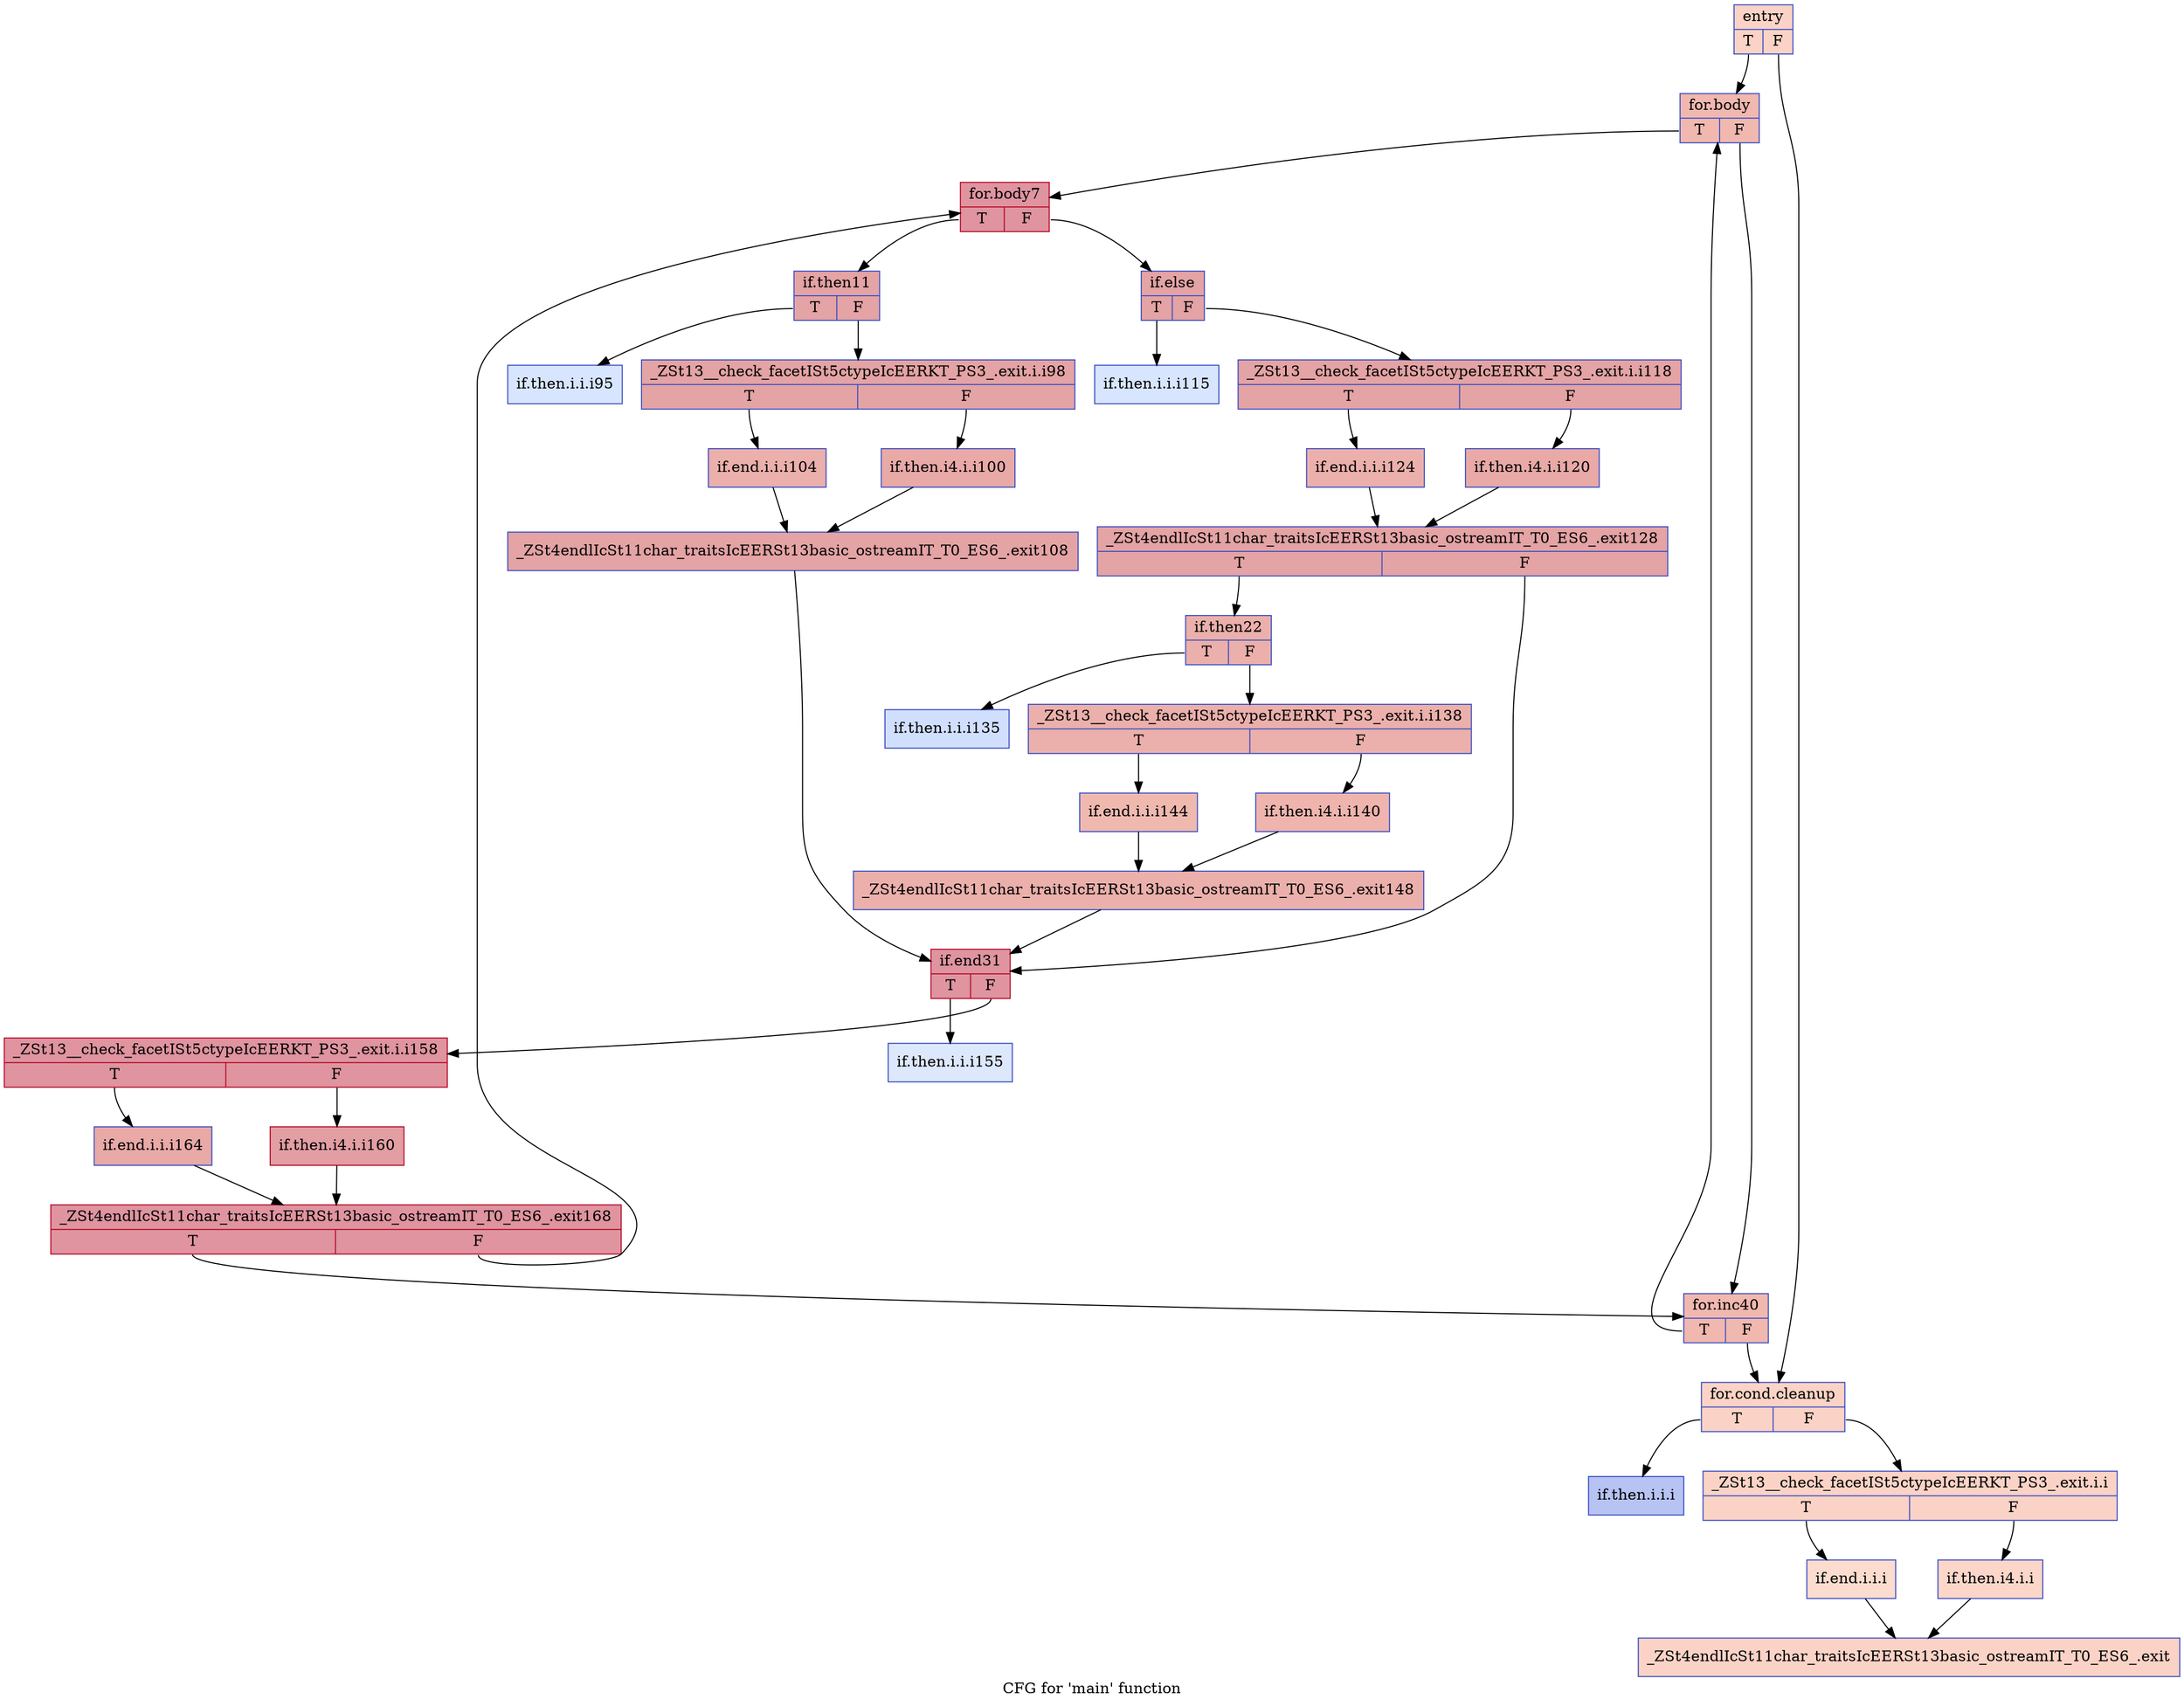 digraph "CFG for 'main' function" {
	label="CFG for 'main' function";

	Node0x545a8d0 [shape=record,color="#3d50c3ff", style=filled, fillcolor="#f59c7d70",label="{entry|{<s0>T|<s1>F}}"];
	Node0x545a8d0:s0 -> Node0x545ddc0;
	Node0x545a8d0:s1 -> Node0x545ded0;
	Node0x545ded0 [shape=record,color="#3d50c3ff", style=filled, fillcolor="#f59c7d70",label="{for.cond.cleanup|{<s0>T|<s1>F}}"];
	Node0x545ded0:s0 -> Node0x5462010;
	Node0x545ded0:s1 -> Node0x5462100;
	Node0x5462010 [shape=record,color="#3d50c3ff", style=filled, fillcolor="#5977e370",label="{if.then.i.i.i}"];
	Node0x5462100 [shape=record,color="#3d50c3ff", style=filled, fillcolor="#f59c7d70",label="{_ZSt13__check_facetISt5ctypeIcEERKT_PS3_.exit.i.i|{<s0>T|<s1>F}}"];
	Node0x5462100:s0 -> Node0x5464790;
	Node0x5462100:s1 -> Node0x54647e0;
	Node0x54647e0 [shape=record,color="#3d50c3ff", style=filled, fillcolor="#f6a38570",label="{if.then.i4.i.i}"];
	Node0x54647e0 -> Node0x5465490;
	Node0x5464790 [shape=record,color="#3d50c3ff", style=filled, fillcolor="#f7af9170",label="{if.end.i.i.i}"];
	Node0x5464790 -> Node0x5465490;
	Node0x5465490 [shape=record,color="#3d50c3ff", style=filled, fillcolor="#f59c7d70",label="{_ZSt4endlIcSt11char_traitsIcEERSt13basic_ostreamIT_T0_ES6_.exit}"];
	Node0x545ddc0 [shape=record,color="#3d50c3ff", style=filled, fillcolor="#dc5d4a70",label="{for.body|{<s0>T|<s1>F}}"];
	Node0x545ddc0:s0 -> Node0x54698c0;
	Node0x545ddc0:s1 -> Node0x545e1d0;
	Node0x54698c0 [shape=record,color="#b70d28ff", style=filled, fillcolor="#b70d2870",label="{for.body7|{<s0>T|<s1>F}}"];
	Node0x54698c0:s0 -> Node0x546b8c0;
	Node0x54698c0:s1 -> Node0x546b9a0;
	Node0x546b8c0 [shape=record,color="#3d50c3ff", style=filled, fillcolor="#c32e3170",label="{if.then11|{<s0>T|<s1>F}}"];
	Node0x546b8c0:s0 -> Node0x546f520;
	Node0x546b8c0:s1 -> Node0x546f5b0;
	Node0x546f520 [shape=record,color="#3d50c3ff", style=filled, fillcolor="#a7c5fe70",label="{if.then.i.i.i95}"];
	Node0x546f5b0 [shape=record,color="#3d50c3ff", style=filled, fillcolor="#c32e3170",label="{_ZSt13__check_facetISt5ctypeIcEERKT_PS3_.exit.i.i98|{<s0>T|<s1>F}}"];
	Node0x546f5b0:s0 -> Node0x54663a0;
	Node0x546f5b0:s1 -> Node0x54722a0;
	Node0x54722a0 [shape=record,color="#3d50c3ff", style=filled, fillcolor="#ca3b3770",label="{if.then.i4.i.i100}"];
	Node0x54722a0 -> Node0x5473420;
	Node0x54663a0 [shape=record,color="#3d50c3ff", style=filled, fillcolor="#d24b4070",label="{if.end.i.i.i104}"];
	Node0x54663a0 -> Node0x5473420;
	Node0x5473420 [shape=record,color="#3d50c3ff", style=filled, fillcolor="#c32e3170",label="{_ZSt4endlIcSt11char_traitsIcEERSt13basic_ostreamIT_T0_ES6_.exit108}"];
	Node0x5473420 -> Node0x5474ca0;
	Node0x546b9a0 [shape=record,color="#3d50c3ff", style=filled, fillcolor="#c32e3170",label="{if.else|{<s0>T|<s1>F}}"];
	Node0x546b9a0:s0 -> Node0x5478ce0;
	Node0x546b9a0:s1 -> Node0x5478d90;
	Node0x5478ce0 [shape=record,color="#3d50c3ff", style=filled, fillcolor="#a7c5fe70",label="{if.then.i.i.i115}"];
	Node0x5478d90 [shape=record,color="#3d50c3ff", style=filled, fillcolor="#c32e3170",label="{_ZSt13__check_facetISt5ctypeIcEERKT_PS3_.exit.i.i118|{<s0>T|<s1>F}}"];
	Node0x5478d90:s0 -> Node0x547abe0;
	Node0x5478d90:s1 -> Node0x547ac30;
	Node0x547ac30 [shape=record,color="#3d50c3ff", style=filled, fillcolor="#ca3b3770",label="{if.then.i4.i.i120}"];
	Node0x547ac30 -> Node0x547b7c0;
	Node0x547abe0 [shape=record,color="#3d50c3ff", style=filled, fillcolor="#d24b4070",label="{if.end.i.i.i124}"];
	Node0x547abe0 -> Node0x547b7c0;
	Node0x547b7c0 [shape=record,color="#3d50c3ff", style=filled, fillcolor="#c32e3170",label="{_ZSt4endlIcSt11char_traitsIcEERSt13basic_ostreamIT_T0_ES6_.exit128|{<s0>T|<s1>F}}"];
	Node0x547b7c0:s0 -> Node0x547d210;
	Node0x547b7c0:s1 -> Node0x5474ca0;
	Node0x547d210 [shape=record,color="#3d50c3ff", style=filled, fillcolor="#d24b4070",label="{if.then22|{<s0>T|<s1>F}}"];
	Node0x547d210:s0 -> Node0x5480a40;
	Node0x547d210:s1 -> Node0x5480af0;
	Node0x5480a40 [shape=record,color="#3d50c3ff", style=filled, fillcolor="#96b7ff70",label="{if.then.i.i.i135}"];
	Node0x5480af0 [shape=record,color="#3d50c3ff", style=filled, fillcolor="#d24b4070",label="{_ZSt13__check_facetISt5ctypeIcEERKT_PS3_.exit.i.i138|{<s0>T|<s1>F}}"];
	Node0x5480af0:s0 -> Node0x5482940;
	Node0x5480af0:s1 -> Node0x5482990;
	Node0x5482990 [shape=record,color="#3d50c3ff", style=filled, fillcolor="#d8564670",label="{if.then.i4.i.i140}"];
	Node0x5482990 -> Node0x5483520;
	Node0x5482940 [shape=record,color="#3d50c3ff", style=filled, fillcolor="#de614d70",label="{if.end.i.i.i144}"];
	Node0x5482940 -> Node0x5483520;
	Node0x5483520 [shape=record,color="#3d50c3ff", style=filled, fillcolor="#d24b4070",label="{_ZSt4endlIcSt11char_traitsIcEERSt13basic_ostreamIT_T0_ES6_.exit148}"];
	Node0x5483520 -> Node0x5474ca0;
	Node0x5474ca0 [shape=record,color="#b70d28ff", style=filled, fillcolor="#b70d2870",label="{if.end31|{<s0>T|<s1>F}}"];
	Node0x5474ca0:s0 -> Node0x548b560;
	Node0x5474ca0:s1 -> Node0x548b610;
	Node0x548b560 [shape=record,color="#3d50c3ff", style=filled, fillcolor="#b2ccfb70",label="{if.then.i.i.i155}"];
	Node0x548b610 [shape=record,color="#b70d28ff", style=filled, fillcolor="#b70d2870",label="{_ZSt13__check_facetISt5ctypeIcEERKT_PS3_.exit.i.i158|{<s0>T|<s1>F}}"];
	Node0x548b610:s0 -> Node0x548d400;
	Node0x548b610:s1 -> Node0x548d450;
	Node0x548d450 [shape=record,color="#b70d28ff", style=filled, fillcolor="#be242e70",label="{if.then.i4.i.i160}"];
	Node0x548d450 -> Node0x5469be0;
	Node0x548d400 [shape=record,color="#3d50c3ff", style=filled, fillcolor="#ca3b3770",label="{if.end.i.i.i164}"];
	Node0x548d400 -> Node0x5469be0;
	Node0x5469be0 [shape=record,color="#b70d28ff", style=filled, fillcolor="#b70d2870",label="{_ZSt4endlIcSt11char_traitsIcEERSt13basic_ostreamIT_T0_ES6_.exit168|{<s0>T|<s1>F}}"];
	Node0x5469be0:s0 -> Node0x545e1d0;
	Node0x5469be0:s1 -> Node0x54698c0;
	Node0x545e1d0 [shape=record,color="#3d50c3ff", style=filled, fillcolor="#dc5d4a70",label="{for.inc40|{<s0>T|<s1>F}}"];
	Node0x545e1d0:s0 -> Node0x545ddc0;
	Node0x545e1d0:s1 -> Node0x545ded0;
}
